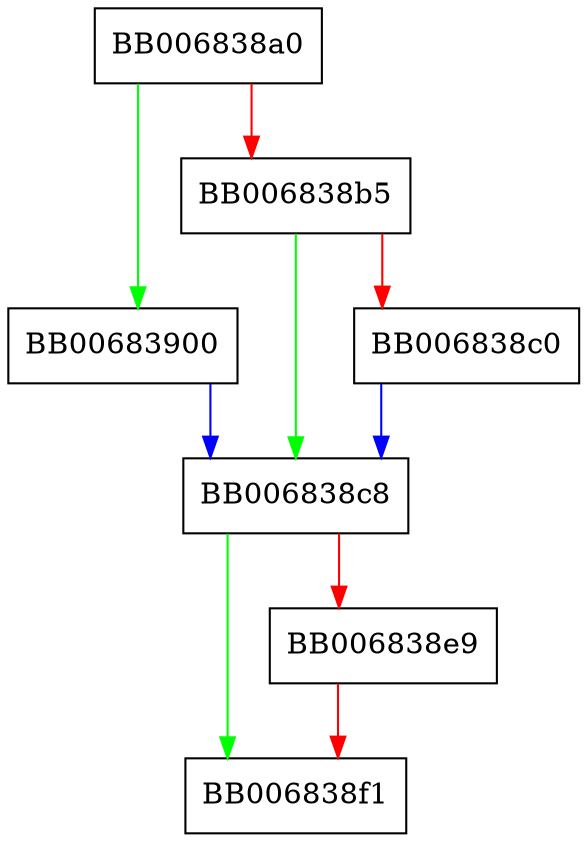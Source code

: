 digraph d2i_PKCS7_fp {
  node [shape="box"];
  graph [splines=ortho];
  BB006838a0 -> BB00683900 [color="green"];
  BB006838a0 -> BB006838b5 [color="red"];
  BB006838b5 -> BB006838c8 [color="green"];
  BB006838b5 -> BB006838c0 [color="red"];
  BB006838c0 -> BB006838c8 [color="blue"];
  BB006838c8 -> BB006838f1 [color="green"];
  BB006838c8 -> BB006838e9 [color="red"];
  BB006838e9 -> BB006838f1 [color="red"];
  BB00683900 -> BB006838c8 [color="blue"];
}